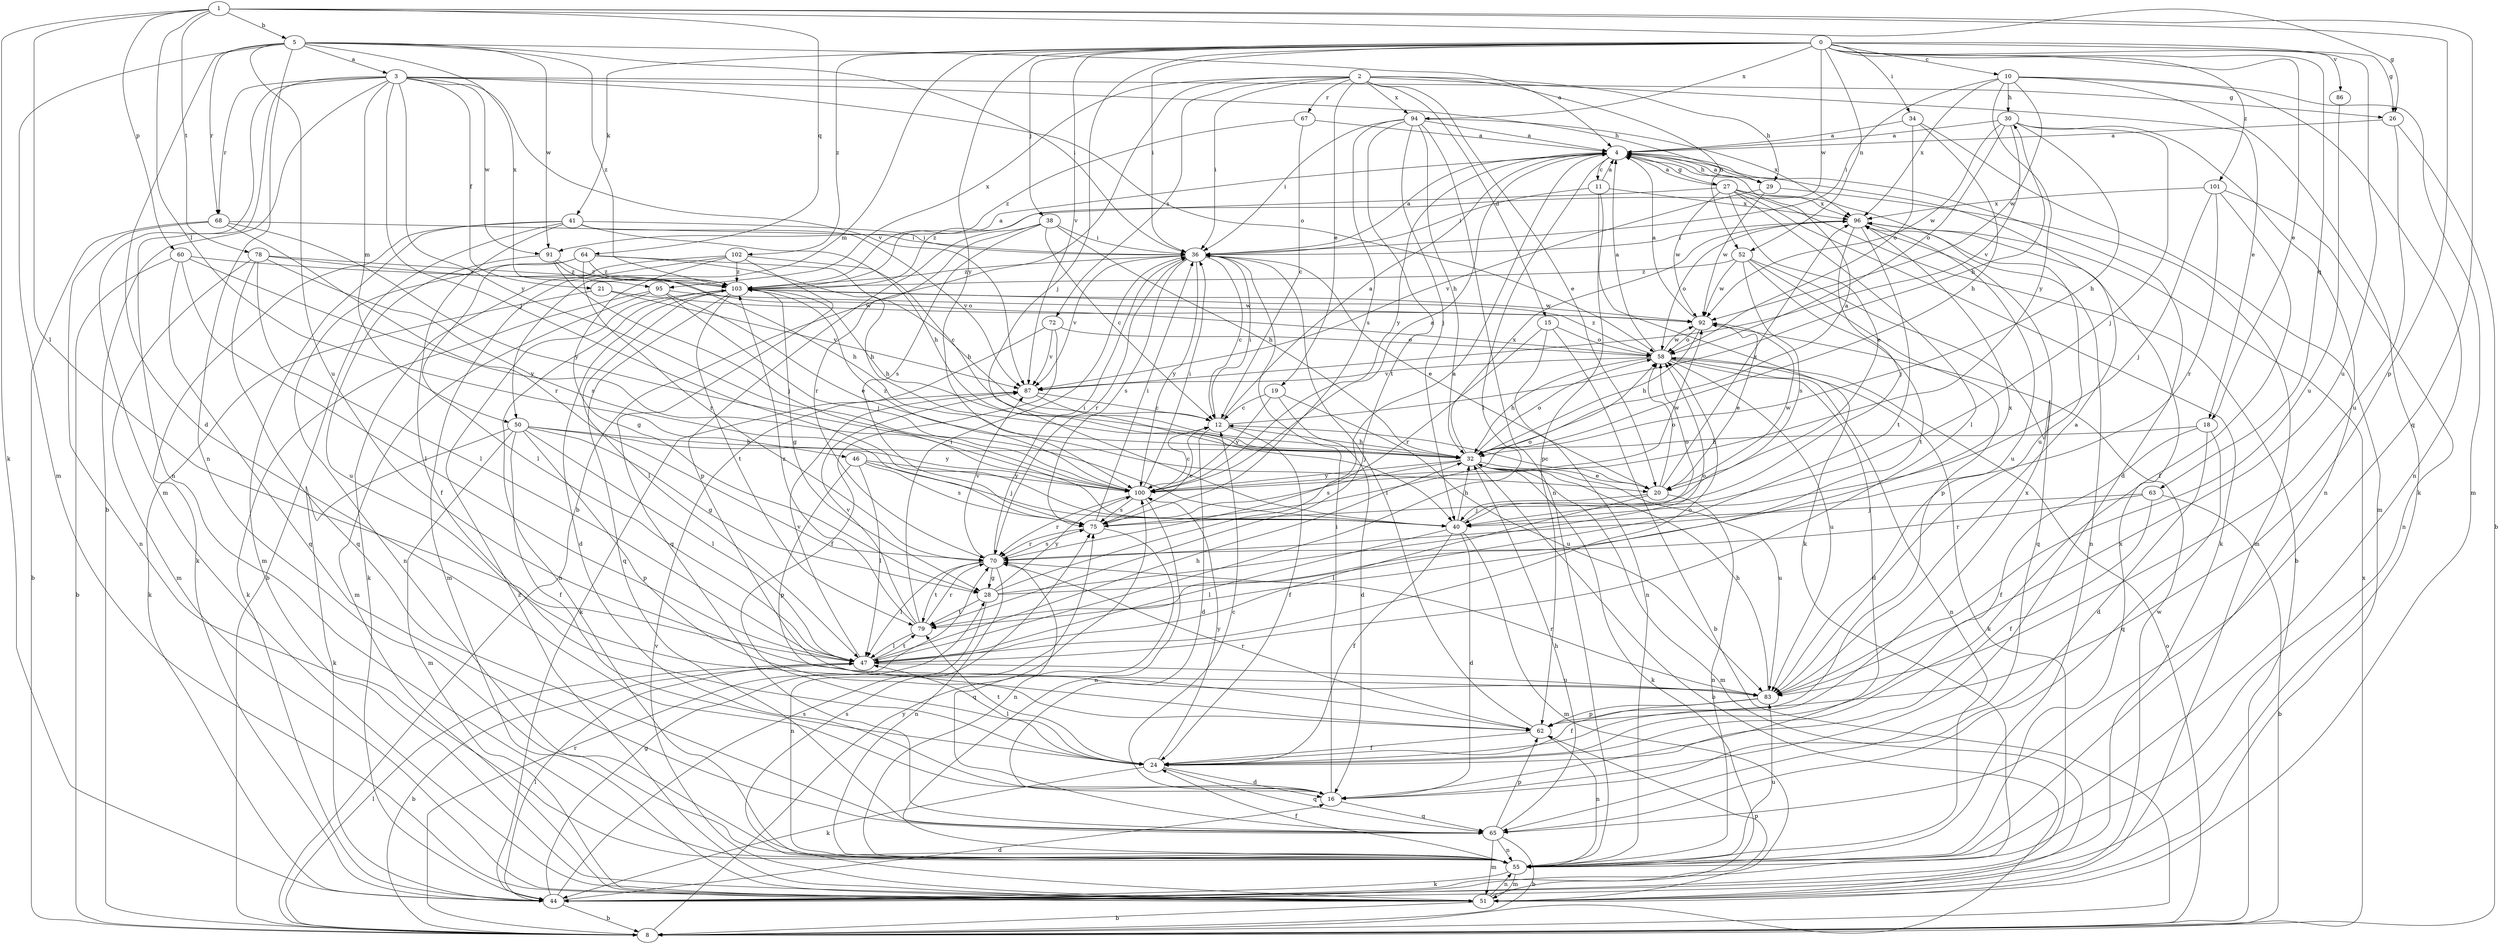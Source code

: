 strict digraph  {
0;
1;
2;
3;
4;
5;
8;
10;
11;
12;
15;
16;
18;
19;
20;
21;
24;
26;
27;
28;
29;
30;
32;
34;
36;
38;
40;
41;
44;
46;
47;
50;
51;
52;
55;
58;
60;
62;
63;
64;
65;
67;
68;
70;
72;
75;
78;
79;
83;
86;
87;
91;
92;
94;
95;
96;
100;
101;
102;
103;
0 -> 10  [label=c];
0 -> 18  [label=e];
0 -> 26  [label=g];
0 -> 34  [label=i];
0 -> 36  [label=i];
0 -> 38  [label=j];
0 -> 40  [label=j];
0 -> 41  [label=k];
0 -> 50  [label=m];
0 -> 52  [label=n];
0 -> 63  [label=q];
0 -> 83  [label=u];
0 -> 86  [label=v];
0 -> 87  [label=v];
0 -> 91  [label=w];
0 -> 94  [label=x];
0 -> 100  [label=y];
0 -> 101  [label=z];
0 -> 102  [label=z];
1 -> 5  [label=b];
1 -> 26  [label=g];
1 -> 44  [label=k];
1 -> 46  [label=l];
1 -> 47  [label=l];
1 -> 60  [label=p];
1 -> 62  [label=p];
1 -> 64  [label=q];
1 -> 65  [label=q];
1 -> 78  [label=t];
2 -> 8  [label=b];
2 -> 15  [label=d];
2 -> 18  [label=e];
2 -> 19  [label=e];
2 -> 20  [label=e];
2 -> 29  [label=h];
2 -> 36  [label=i];
2 -> 52  [label=n];
2 -> 67  [label=r];
2 -> 72  [label=s];
2 -> 94  [label=x];
2 -> 95  [label=x];
3 -> 8  [label=b];
3 -> 21  [label=f];
3 -> 26  [label=g];
3 -> 29  [label=h];
3 -> 40  [label=j];
3 -> 50  [label=m];
3 -> 51  [label=m];
3 -> 55  [label=n];
3 -> 58  [label=o];
3 -> 68  [label=r];
3 -> 87  [label=v];
3 -> 91  [label=w];
3 -> 100  [label=y];
4 -> 11  [label=c];
4 -> 16  [label=d];
4 -> 27  [label=g];
4 -> 29  [label=h];
4 -> 47  [label=l];
4 -> 100  [label=y];
5 -> 3  [label=a];
5 -> 4  [label=a];
5 -> 16  [label=d];
5 -> 36  [label=i];
5 -> 51  [label=m];
5 -> 55  [label=n];
5 -> 68  [label=r];
5 -> 83  [label=u];
5 -> 91  [label=w];
5 -> 95  [label=x];
5 -> 103  [label=z];
8 -> 47  [label=l];
8 -> 58  [label=o];
8 -> 70  [label=r];
8 -> 96  [label=x];
8 -> 100  [label=y];
10 -> 30  [label=h];
10 -> 36  [label=i];
10 -> 44  [label=k];
10 -> 51  [label=m];
10 -> 55  [label=n];
10 -> 92  [label=w];
10 -> 96  [label=x];
10 -> 100  [label=y];
11 -> 4  [label=a];
11 -> 36  [label=i];
11 -> 44  [label=k];
11 -> 62  [label=p];
11 -> 96  [label=x];
12 -> 4  [label=a];
12 -> 16  [label=d];
12 -> 24  [label=f];
12 -> 30  [label=h];
12 -> 32  [label=h];
12 -> 36  [label=i];
15 -> 8  [label=b];
15 -> 55  [label=n];
15 -> 58  [label=o];
15 -> 70  [label=r];
16 -> 12  [label=c];
16 -> 36  [label=i];
16 -> 65  [label=q];
18 -> 16  [label=d];
18 -> 24  [label=f];
18 -> 32  [label=h];
18 -> 65  [label=q];
19 -> 12  [label=c];
19 -> 16  [label=d];
19 -> 83  [label=u];
19 -> 100  [label=y];
20 -> 12  [label=c];
20 -> 40  [label=j];
20 -> 47  [label=l];
20 -> 55  [label=n];
20 -> 58  [label=o];
20 -> 92  [label=w];
20 -> 96  [label=x];
21 -> 44  [label=k];
21 -> 87  [label=v];
21 -> 92  [label=w];
24 -> 16  [label=d];
24 -> 44  [label=k];
24 -> 47  [label=l];
24 -> 65  [label=q];
24 -> 79  [label=t];
24 -> 96  [label=x];
24 -> 100  [label=y];
26 -> 4  [label=a];
26 -> 8  [label=b];
26 -> 83  [label=u];
27 -> 4  [label=a];
27 -> 8  [label=b];
27 -> 20  [label=e];
27 -> 44  [label=k];
27 -> 47  [label=l];
27 -> 83  [label=u];
27 -> 92  [label=w];
27 -> 96  [label=x];
27 -> 103  [label=z];
28 -> 4  [label=a];
28 -> 55  [label=n];
28 -> 58  [label=o];
28 -> 79  [label=t];
28 -> 96  [label=x];
28 -> 100  [label=y];
29 -> 4  [label=a];
29 -> 51  [label=m];
29 -> 87  [label=v];
29 -> 92  [label=w];
30 -> 4  [label=a];
30 -> 32  [label=h];
30 -> 40  [label=j];
30 -> 55  [label=n];
30 -> 58  [label=o];
30 -> 87  [label=v];
30 -> 92  [label=w];
32 -> 4  [label=a];
32 -> 8  [label=b];
32 -> 20  [label=e];
32 -> 44  [label=k];
32 -> 51  [label=m];
32 -> 58  [label=o];
32 -> 75  [label=s];
32 -> 83  [label=u];
32 -> 96  [label=x];
32 -> 100  [label=y];
34 -> 4  [label=a];
34 -> 32  [label=h];
34 -> 51  [label=m];
34 -> 58  [label=o];
36 -> 4  [label=a];
36 -> 12  [label=c];
36 -> 20  [label=e];
36 -> 70  [label=r];
36 -> 75  [label=s];
36 -> 87  [label=v];
36 -> 100  [label=y];
36 -> 103  [label=z];
38 -> 12  [label=c];
38 -> 32  [label=h];
38 -> 36  [label=i];
38 -> 62  [label=p];
38 -> 70  [label=r];
38 -> 75  [label=s];
40 -> 16  [label=d];
40 -> 24  [label=f];
40 -> 32  [label=h];
40 -> 47  [label=l];
40 -> 51  [label=m];
40 -> 58  [label=o];
41 -> 8  [label=b];
41 -> 24  [label=f];
41 -> 32  [label=h];
41 -> 36  [label=i];
41 -> 44  [label=k];
41 -> 51  [label=m];
41 -> 87  [label=v];
44 -> 8  [label=b];
44 -> 16  [label=d];
44 -> 28  [label=g];
44 -> 47  [label=l];
44 -> 75  [label=s];
46 -> 40  [label=j];
46 -> 47  [label=l];
46 -> 62  [label=p];
46 -> 75  [label=s];
46 -> 100  [label=y];
47 -> 8  [label=b];
47 -> 32  [label=h];
47 -> 58  [label=o];
47 -> 79  [label=t];
47 -> 83  [label=u];
47 -> 87  [label=v];
50 -> 24  [label=f];
50 -> 28  [label=g];
50 -> 32  [label=h];
50 -> 44  [label=k];
50 -> 47  [label=l];
50 -> 51  [label=m];
50 -> 62  [label=p];
50 -> 100  [label=y];
51 -> 8  [label=b];
51 -> 55  [label=n];
51 -> 62  [label=p];
51 -> 75  [label=s];
51 -> 87  [label=v];
51 -> 92  [label=w];
51 -> 103  [label=z];
52 -> 62  [label=p];
52 -> 65  [label=q];
52 -> 75  [label=s];
52 -> 79  [label=t];
52 -> 92  [label=w];
52 -> 103  [label=z];
55 -> 24  [label=f];
55 -> 44  [label=k];
55 -> 51  [label=m];
55 -> 83  [label=u];
55 -> 96  [label=x];
58 -> 4  [label=a];
58 -> 16  [label=d];
58 -> 32  [label=h];
58 -> 44  [label=k];
58 -> 55  [label=n];
58 -> 83  [label=u];
58 -> 87  [label=v];
58 -> 92  [label=w];
58 -> 103  [label=z];
60 -> 8  [label=b];
60 -> 47  [label=l];
60 -> 65  [label=q];
60 -> 100  [label=y];
60 -> 103  [label=z];
62 -> 24  [label=f];
62 -> 36  [label=i];
62 -> 55  [label=n];
62 -> 70  [label=r];
63 -> 8  [label=b];
63 -> 24  [label=f];
63 -> 40  [label=j];
63 -> 70  [label=r];
64 -> 12  [label=c];
64 -> 32  [label=h];
64 -> 47  [label=l];
64 -> 55  [label=n];
64 -> 70  [label=r];
64 -> 103  [label=z];
65 -> 8  [label=b];
65 -> 32  [label=h];
65 -> 51  [label=m];
65 -> 55  [label=n];
65 -> 62  [label=p];
67 -> 4  [label=a];
67 -> 12  [label=c];
67 -> 103  [label=z];
68 -> 8  [label=b];
68 -> 36  [label=i];
68 -> 55  [label=n];
68 -> 70  [label=r];
68 -> 100  [label=y];
70 -> 28  [label=g];
70 -> 36  [label=i];
70 -> 47  [label=l];
70 -> 55  [label=n];
70 -> 65  [label=q];
70 -> 75  [label=s];
70 -> 79  [label=t];
70 -> 87  [label=v];
72 -> 24  [label=f];
72 -> 44  [label=k];
72 -> 58  [label=o];
72 -> 87  [label=v];
75 -> 12  [label=c];
75 -> 36  [label=i];
75 -> 55  [label=n];
75 -> 58  [label=o];
75 -> 70  [label=r];
78 -> 47  [label=l];
78 -> 51  [label=m];
78 -> 58  [label=o];
78 -> 65  [label=q];
78 -> 75  [label=s];
78 -> 103  [label=z];
79 -> 36  [label=i];
79 -> 47  [label=l];
79 -> 70  [label=r];
79 -> 87  [label=v];
79 -> 103  [label=z];
83 -> 4  [label=a];
83 -> 24  [label=f];
83 -> 32  [label=h];
83 -> 62  [label=p];
83 -> 70  [label=r];
86 -> 83  [label=u];
87 -> 12  [label=c];
87 -> 40  [label=j];
91 -> 32  [label=h];
91 -> 40  [label=j];
91 -> 83  [label=u];
91 -> 103  [label=z];
92 -> 4  [label=a];
92 -> 20  [label=e];
92 -> 32  [label=h];
92 -> 58  [label=o];
94 -> 4  [label=a];
94 -> 32  [label=h];
94 -> 36  [label=i];
94 -> 40  [label=j];
94 -> 55  [label=n];
94 -> 75  [label=s];
94 -> 79  [label=t];
94 -> 96  [label=x];
95 -> 20  [label=e];
95 -> 40  [label=j];
95 -> 44  [label=k];
95 -> 51  [label=m];
95 -> 92  [label=w];
96 -> 36  [label=i];
96 -> 40  [label=j];
96 -> 55  [label=n];
96 -> 58  [label=o];
96 -> 79  [label=t];
96 -> 83  [label=u];
100 -> 4  [label=a];
100 -> 12  [label=c];
100 -> 36  [label=i];
100 -> 55  [label=n];
100 -> 70  [label=r];
100 -> 75  [label=s];
100 -> 92  [label=w];
100 -> 103  [label=z];
101 -> 24  [label=f];
101 -> 40  [label=j];
101 -> 55  [label=n];
101 -> 70  [label=r];
101 -> 96  [label=x];
102 -> 28  [label=g];
102 -> 32  [label=h];
102 -> 44  [label=k];
102 -> 51  [label=m];
102 -> 65  [label=q];
102 -> 103  [label=z];
103 -> 4  [label=a];
103 -> 16  [label=d];
103 -> 28  [label=g];
103 -> 32  [label=h];
103 -> 47  [label=l];
103 -> 55  [label=n];
103 -> 65  [label=q];
103 -> 79  [label=t];
103 -> 92  [label=w];
}
